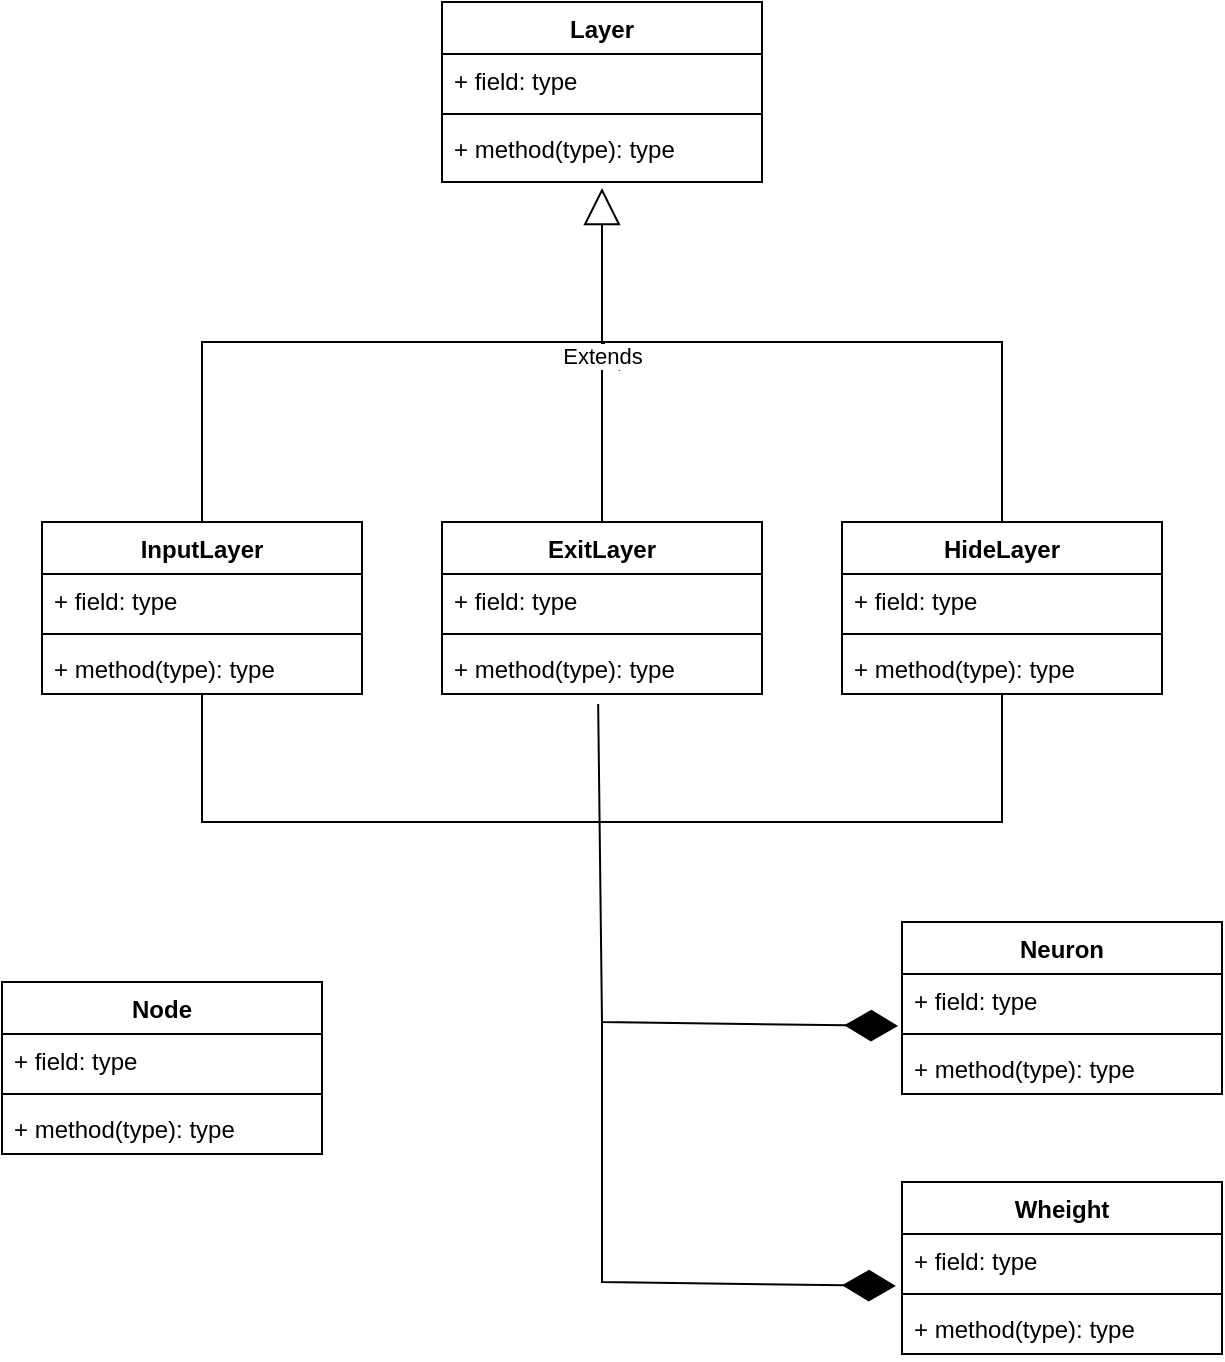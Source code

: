 <mxfile version="24.7.16">
  <diagram name="Page-1" id="c4acf3e9-155e-7222-9cf6-157b1a14988f">
    <mxGraphModel dx="1434" dy="1880" grid="1" gridSize="10" guides="1" tooltips="1" connect="1" arrows="1" fold="1" page="1" pageScale="1" pageWidth="850" pageHeight="1100" background="none" math="0" shadow="0">
      <root>
        <mxCell id="0" />
        <mxCell id="1" parent="0" />
        <mxCell id="xRj5u8_EQqiZDRWBOQwr-1" value="Neuron" style="swimlane;fontStyle=1;align=center;verticalAlign=top;childLayout=stackLayout;horizontal=1;startSize=26;horizontalStack=0;resizeParent=1;resizeParentMax=0;resizeLast=0;collapsible=1;marginBottom=0;whiteSpace=wrap;html=1;" parent="1" vertex="1">
          <mxGeometry x="480" y="330" width="160" height="86" as="geometry" />
        </mxCell>
        <mxCell id="xRj5u8_EQqiZDRWBOQwr-2" value="+ field: type" style="text;strokeColor=none;fillColor=none;align=left;verticalAlign=top;spacingLeft=4;spacingRight=4;overflow=hidden;rotatable=0;points=[[0,0.5],[1,0.5]];portConstraint=eastwest;whiteSpace=wrap;html=1;" parent="xRj5u8_EQqiZDRWBOQwr-1" vertex="1">
          <mxGeometry y="26" width="160" height="26" as="geometry" />
        </mxCell>
        <mxCell id="xRj5u8_EQqiZDRWBOQwr-3" value="" style="line;strokeWidth=1;fillColor=none;align=left;verticalAlign=middle;spacingTop=-1;spacingLeft=3;spacingRight=3;rotatable=0;labelPosition=right;points=[];portConstraint=eastwest;strokeColor=inherit;" parent="xRj5u8_EQqiZDRWBOQwr-1" vertex="1">
          <mxGeometry y="52" width="160" height="8" as="geometry" />
        </mxCell>
        <mxCell id="xRj5u8_EQqiZDRWBOQwr-4" value="+ method(type): type" style="text;strokeColor=none;fillColor=none;align=left;verticalAlign=top;spacingLeft=4;spacingRight=4;overflow=hidden;rotatable=0;points=[[0,0.5],[1,0.5]];portConstraint=eastwest;whiteSpace=wrap;html=1;" parent="xRj5u8_EQqiZDRWBOQwr-1" vertex="1">
          <mxGeometry y="60" width="160" height="26" as="geometry" />
        </mxCell>
        <mxCell id="xRj5u8_EQqiZDRWBOQwr-19" value="Wheight" style="swimlane;fontStyle=1;align=center;verticalAlign=top;childLayout=stackLayout;horizontal=1;startSize=26;horizontalStack=0;resizeParent=1;resizeParentMax=0;resizeLast=0;collapsible=1;marginBottom=0;whiteSpace=wrap;html=1;" parent="1" vertex="1">
          <mxGeometry x="480" y="460" width="160" height="86" as="geometry" />
        </mxCell>
        <mxCell id="xRj5u8_EQqiZDRWBOQwr-20" value="+ field: type" style="text;strokeColor=none;fillColor=none;align=left;verticalAlign=top;spacingLeft=4;spacingRight=4;overflow=hidden;rotatable=0;points=[[0,0.5],[1,0.5]];portConstraint=eastwest;whiteSpace=wrap;html=1;" parent="xRj5u8_EQqiZDRWBOQwr-19" vertex="1">
          <mxGeometry y="26" width="160" height="26" as="geometry" />
        </mxCell>
        <mxCell id="xRj5u8_EQqiZDRWBOQwr-21" value="" style="line;strokeWidth=1;fillColor=none;align=left;verticalAlign=middle;spacingTop=-1;spacingLeft=3;spacingRight=3;rotatable=0;labelPosition=right;points=[];portConstraint=eastwest;strokeColor=inherit;" parent="xRj5u8_EQqiZDRWBOQwr-19" vertex="1">
          <mxGeometry y="52" width="160" height="8" as="geometry" />
        </mxCell>
        <mxCell id="xRj5u8_EQqiZDRWBOQwr-22" value="+ method(type): type" style="text;strokeColor=none;fillColor=none;align=left;verticalAlign=top;spacingLeft=4;spacingRight=4;overflow=hidden;rotatable=0;points=[[0,0.5],[1,0.5]];portConstraint=eastwest;whiteSpace=wrap;html=1;" parent="xRj5u8_EQqiZDRWBOQwr-19" vertex="1">
          <mxGeometry y="60" width="160" height="26" as="geometry" />
        </mxCell>
        <mxCell id="xRj5u8_EQqiZDRWBOQwr-23" value="Node" style="swimlane;fontStyle=1;align=center;verticalAlign=top;childLayout=stackLayout;horizontal=1;startSize=26;horizontalStack=0;resizeParent=1;resizeParentMax=0;resizeLast=0;collapsible=1;marginBottom=0;whiteSpace=wrap;html=1;" parent="1" vertex="1">
          <mxGeometry x="30" y="360" width="160" height="86" as="geometry" />
        </mxCell>
        <mxCell id="xRj5u8_EQqiZDRWBOQwr-24" value="+ field: type" style="text;strokeColor=none;fillColor=none;align=left;verticalAlign=top;spacingLeft=4;spacingRight=4;overflow=hidden;rotatable=0;points=[[0,0.5],[1,0.5]];portConstraint=eastwest;whiteSpace=wrap;html=1;" parent="xRj5u8_EQqiZDRWBOQwr-23" vertex="1">
          <mxGeometry y="26" width="160" height="26" as="geometry" />
        </mxCell>
        <mxCell id="xRj5u8_EQqiZDRWBOQwr-25" value="" style="line;strokeWidth=1;fillColor=none;align=left;verticalAlign=middle;spacingTop=-1;spacingLeft=3;spacingRight=3;rotatable=0;labelPosition=right;points=[];portConstraint=eastwest;strokeColor=inherit;" parent="xRj5u8_EQqiZDRWBOQwr-23" vertex="1">
          <mxGeometry y="52" width="160" height="8" as="geometry" />
        </mxCell>
        <mxCell id="xRj5u8_EQqiZDRWBOQwr-26" value="+ method(type): type" style="text;strokeColor=none;fillColor=none;align=left;verticalAlign=top;spacingLeft=4;spacingRight=4;overflow=hidden;rotatable=0;points=[[0,0.5],[1,0.5]];portConstraint=eastwest;whiteSpace=wrap;html=1;" parent="xRj5u8_EQqiZDRWBOQwr-23" vertex="1">
          <mxGeometry y="60" width="160" height="26" as="geometry" />
        </mxCell>
        <mxCell id="kR1ijfI8GmwA0l8mOu4e-1" value="Layer" style="swimlane;fontStyle=1;align=center;verticalAlign=top;childLayout=stackLayout;horizontal=1;startSize=26;horizontalStack=0;resizeParent=1;resizeParentMax=0;resizeLast=0;collapsible=1;marginBottom=0;whiteSpace=wrap;html=1;" vertex="1" parent="1">
          <mxGeometry x="250" y="-130" width="160" height="90" as="geometry" />
        </mxCell>
        <mxCell id="kR1ijfI8GmwA0l8mOu4e-2" value="+ field: type" style="text;strokeColor=none;fillColor=none;align=left;verticalAlign=top;spacingLeft=4;spacingRight=4;overflow=hidden;rotatable=0;points=[[0,0.5],[1,0.5]];portConstraint=eastwest;whiteSpace=wrap;html=1;" vertex="1" parent="kR1ijfI8GmwA0l8mOu4e-1">
          <mxGeometry y="26" width="160" height="26" as="geometry" />
        </mxCell>
        <mxCell id="kR1ijfI8GmwA0l8mOu4e-3" value="" style="line;strokeWidth=1;fillColor=none;align=left;verticalAlign=middle;spacingTop=-1;spacingLeft=3;spacingRight=3;rotatable=0;labelPosition=right;points=[];portConstraint=eastwest;strokeColor=inherit;" vertex="1" parent="kR1ijfI8GmwA0l8mOu4e-1">
          <mxGeometry y="52" width="160" height="8" as="geometry" />
        </mxCell>
        <mxCell id="kR1ijfI8GmwA0l8mOu4e-4" value="+ method(type): type" style="text;strokeColor=none;fillColor=none;align=left;verticalAlign=top;spacingLeft=4;spacingRight=4;overflow=hidden;rotatable=0;points=[[0,0.5],[1,0.5]];portConstraint=eastwest;whiteSpace=wrap;html=1;" vertex="1" parent="kR1ijfI8GmwA0l8mOu4e-1">
          <mxGeometry y="60" width="160" height="30" as="geometry" />
        </mxCell>
        <mxCell id="kR1ijfI8GmwA0l8mOu4e-5" value="ExitLayer" style="swimlane;fontStyle=1;align=center;verticalAlign=top;childLayout=stackLayout;horizontal=1;startSize=26;horizontalStack=0;resizeParent=1;resizeParentMax=0;resizeLast=0;collapsible=1;marginBottom=0;whiteSpace=wrap;html=1;" vertex="1" parent="1">
          <mxGeometry x="250" y="130" width="160" height="86" as="geometry" />
        </mxCell>
        <mxCell id="kR1ijfI8GmwA0l8mOu4e-6" value="+ field: type" style="text;strokeColor=none;fillColor=none;align=left;verticalAlign=top;spacingLeft=4;spacingRight=4;overflow=hidden;rotatable=0;points=[[0,0.5],[1,0.5]];portConstraint=eastwest;whiteSpace=wrap;html=1;" vertex="1" parent="kR1ijfI8GmwA0l8mOu4e-5">
          <mxGeometry y="26" width="160" height="26" as="geometry" />
        </mxCell>
        <mxCell id="kR1ijfI8GmwA0l8mOu4e-7" value="" style="line;strokeWidth=1;fillColor=none;align=left;verticalAlign=middle;spacingTop=-1;spacingLeft=3;spacingRight=3;rotatable=0;labelPosition=right;points=[];portConstraint=eastwest;strokeColor=inherit;" vertex="1" parent="kR1ijfI8GmwA0l8mOu4e-5">
          <mxGeometry y="52" width="160" height="8" as="geometry" />
        </mxCell>
        <mxCell id="kR1ijfI8GmwA0l8mOu4e-8" value="+ method(type): type" style="text;strokeColor=none;fillColor=none;align=left;verticalAlign=top;spacingLeft=4;spacingRight=4;overflow=hidden;rotatable=0;points=[[0,0.5],[1,0.5]];portConstraint=eastwest;whiteSpace=wrap;html=1;" vertex="1" parent="kR1ijfI8GmwA0l8mOu4e-5">
          <mxGeometry y="60" width="160" height="26" as="geometry" />
        </mxCell>
        <mxCell id="kR1ijfI8GmwA0l8mOu4e-19" style="edgeStyle=orthogonalEdgeStyle;rounded=0;orthogonalLoop=1;jettySize=auto;html=1;" edge="1" parent="1" source="kR1ijfI8GmwA0l8mOu4e-9">
          <mxGeometry relative="1" as="geometry">
            <mxPoint x="330" y="50" as="targetPoint" />
            <Array as="points">
              <mxPoint x="530" y="40" />
              <mxPoint x="331" y="40" />
            </Array>
          </mxGeometry>
        </mxCell>
        <mxCell id="kR1ijfI8GmwA0l8mOu4e-24" style="edgeStyle=orthogonalEdgeStyle;rounded=0;orthogonalLoop=1;jettySize=auto;html=1;endArrow=none;endFill=0;" edge="1" parent="1" source="kR1ijfI8GmwA0l8mOu4e-9">
          <mxGeometry relative="1" as="geometry">
            <mxPoint x="330" y="280" as="targetPoint" />
            <Array as="points">
              <mxPoint x="530" y="280" />
            </Array>
          </mxGeometry>
        </mxCell>
        <mxCell id="kR1ijfI8GmwA0l8mOu4e-9" value="HideLayer" style="swimlane;fontStyle=1;align=center;verticalAlign=top;childLayout=stackLayout;horizontal=1;startSize=26;horizontalStack=0;resizeParent=1;resizeParentMax=0;resizeLast=0;collapsible=1;marginBottom=0;whiteSpace=wrap;html=1;" vertex="1" parent="1">
          <mxGeometry x="450" y="130" width="160" height="86" as="geometry" />
        </mxCell>
        <mxCell id="kR1ijfI8GmwA0l8mOu4e-10" value="+ field: type" style="text;strokeColor=none;fillColor=none;align=left;verticalAlign=top;spacingLeft=4;spacingRight=4;overflow=hidden;rotatable=0;points=[[0,0.5],[1,0.5]];portConstraint=eastwest;whiteSpace=wrap;html=1;" vertex="1" parent="kR1ijfI8GmwA0l8mOu4e-9">
          <mxGeometry y="26" width="160" height="26" as="geometry" />
        </mxCell>
        <mxCell id="kR1ijfI8GmwA0l8mOu4e-11" value="" style="line;strokeWidth=1;fillColor=none;align=left;verticalAlign=middle;spacingTop=-1;spacingLeft=3;spacingRight=3;rotatable=0;labelPosition=right;points=[];portConstraint=eastwest;strokeColor=inherit;" vertex="1" parent="kR1ijfI8GmwA0l8mOu4e-9">
          <mxGeometry y="52" width="160" height="8" as="geometry" />
        </mxCell>
        <mxCell id="kR1ijfI8GmwA0l8mOu4e-12" value="+ method(type): type" style="text;strokeColor=none;fillColor=none;align=left;verticalAlign=top;spacingLeft=4;spacingRight=4;overflow=hidden;rotatable=0;points=[[0,0.5],[1,0.5]];portConstraint=eastwest;whiteSpace=wrap;html=1;" vertex="1" parent="kR1ijfI8GmwA0l8mOu4e-9">
          <mxGeometry y="60" width="160" height="26" as="geometry" />
        </mxCell>
        <mxCell id="kR1ijfI8GmwA0l8mOu4e-20" style="edgeStyle=orthogonalEdgeStyle;rounded=0;orthogonalLoop=1;jettySize=auto;html=1;endArrow=none;endFill=0;" edge="1" parent="1" source="kR1ijfI8GmwA0l8mOu4e-13">
          <mxGeometry relative="1" as="geometry">
            <mxPoint x="330" y="40" as="targetPoint" />
            <Array as="points">
              <mxPoint x="130" y="40" />
            </Array>
          </mxGeometry>
        </mxCell>
        <mxCell id="kR1ijfI8GmwA0l8mOu4e-23" style="edgeStyle=orthogonalEdgeStyle;rounded=0;orthogonalLoop=1;jettySize=auto;html=1;endArrow=none;endFill=0;" edge="1" parent="1" source="kR1ijfI8GmwA0l8mOu4e-13">
          <mxGeometry relative="1" as="geometry">
            <mxPoint x="330" y="280" as="targetPoint" />
            <Array as="points">
              <mxPoint x="130" y="280" />
              <mxPoint x="331" y="280" />
            </Array>
          </mxGeometry>
        </mxCell>
        <mxCell id="kR1ijfI8GmwA0l8mOu4e-13" value="InputLayer" style="swimlane;fontStyle=1;align=center;verticalAlign=top;childLayout=stackLayout;horizontal=1;startSize=26;horizontalStack=0;resizeParent=1;resizeParentMax=0;resizeLast=0;collapsible=1;marginBottom=0;whiteSpace=wrap;html=1;" vertex="1" parent="1">
          <mxGeometry x="50" y="130" width="160" height="86" as="geometry" />
        </mxCell>
        <mxCell id="kR1ijfI8GmwA0l8mOu4e-14" value="+ field: type" style="text;strokeColor=none;fillColor=none;align=left;verticalAlign=top;spacingLeft=4;spacingRight=4;overflow=hidden;rotatable=0;points=[[0,0.5],[1,0.5]];portConstraint=eastwest;whiteSpace=wrap;html=1;" vertex="1" parent="kR1ijfI8GmwA0l8mOu4e-13">
          <mxGeometry y="26" width="160" height="26" as="geometry" />
        </mxCell>
        <mxCell id="kR1ijfI8GmwA0l8mOu4e-15" value="" style="line;strokeWidth=1;fillColor=none;align=left;verticalAlign=middle;spacingTop=-1;spacingLeft=3;spacingRight=3;rotatable=0;labelPosition=right;points=[];portConstraint=eastwest;strokeColor=inherit;" vertex="1" parent="kR1ijfI8GmwA0l8mOu4e-13">
          <mxGeometry y="52" width="160" height="8" as="geometry" />
        </mxCell>
        <mxCell id="kR1ijfI8GmwA0l8mOu4e-16" value="+ method(type): type" style="text;strokeColor=none;fillColor=none;align=left;verticalAlign=top;spacingLeft=4;spacingRight=4;overflow=hidden;rotatable=0;points=[[0,0.5],[1,0.5]];portConstraint=eastwest;whiteSpace=wrap;html=1;" vertex="1" parent="kR1ijfI8GmwA0l8mOu4e-13">
          <mxGeometry y="60" width="160" height="26" as="geometry" />
        </mxCell>
        <mxCell id="kR1ijfI8GmwA0l8mOu4e-17" value="Extends" style="endArrow=block;endSize=16;endFill=0;html=1;rounded=0;exitX=0.5;exitY=0;exitDx=0;exitDy=0;entryX=0.5;entryY=1.1;entryDx=0;entryDy=0;entryPerimeter=0;" edge="1" parent="1" source="kR1ijfI8GmwA0l8mOu4e-5" target="kR1ijfI8GmwA0l8mOu4e-4">
          <mxGeometry width="160" relative="1" as="geometry">
            <mxPoint x="460" y="70" as="sourcePoint" />
            <mxPoint x="290" y="20" as="targetPoint" />
            <Array as="points" />
          </mxGeometry>
        </mxCell>
        <mxCell id="kR1ijfI8GmwA0l8mOu4e-21" value="" style="endArrow=diamondThin;endFill=1;endSize=24;html=1;rounded=0;entryX=-0.012;entryY=1;entryDx=0;entryDy=0;entryPerimeter=0;exitX=0.488;exitY=1.192;exitDx=0;exitDy=0;exitPerimeter=0;" edge="1" parent="1" source="kR1ijfI8GmwA0l8mOu4e-8" target="xRj5u8_EQqiZDRWBOQwr-2">
          <mxGeometry width="160" relative="1" as="geometry">
            <mxPoint x="290" y="400" as="sourcePoint" />
            <mxPoint x="450" y="400" as="targetPoint" />
            <Array as="points">
              <mxPoint x="330" y="380" />
            </Array>
          </mxGeometry>
        </mxCell>
        <mxCell id="kR1ijfI8GmwA0l8mOu4e-22" value="" style="endArrow=diamondThin;endFill=1;endSize=24;html=1;rounded=0;entryX=-0.019;entryY=1;entryDx=0;entryDy=0;entryPerimeter=0;" edge="1" parent="1" target="xRj5u8_EQqiZDRWBOQwr-20">
          <mxGeometry width="160" relative="1" as="geometry">
            <mxPoint x="330" y="380" as="sourcePoint" />
            <mxPoint x="440" y="480" as="targetPoint" />
            <Array as="points">
              <mxPoint x="330" y="510" />
            </Array>
          </mxGeometry>
        </mxCell>
      </root>
    </mxGraphModel>
  </diagram>
</mxfile>
